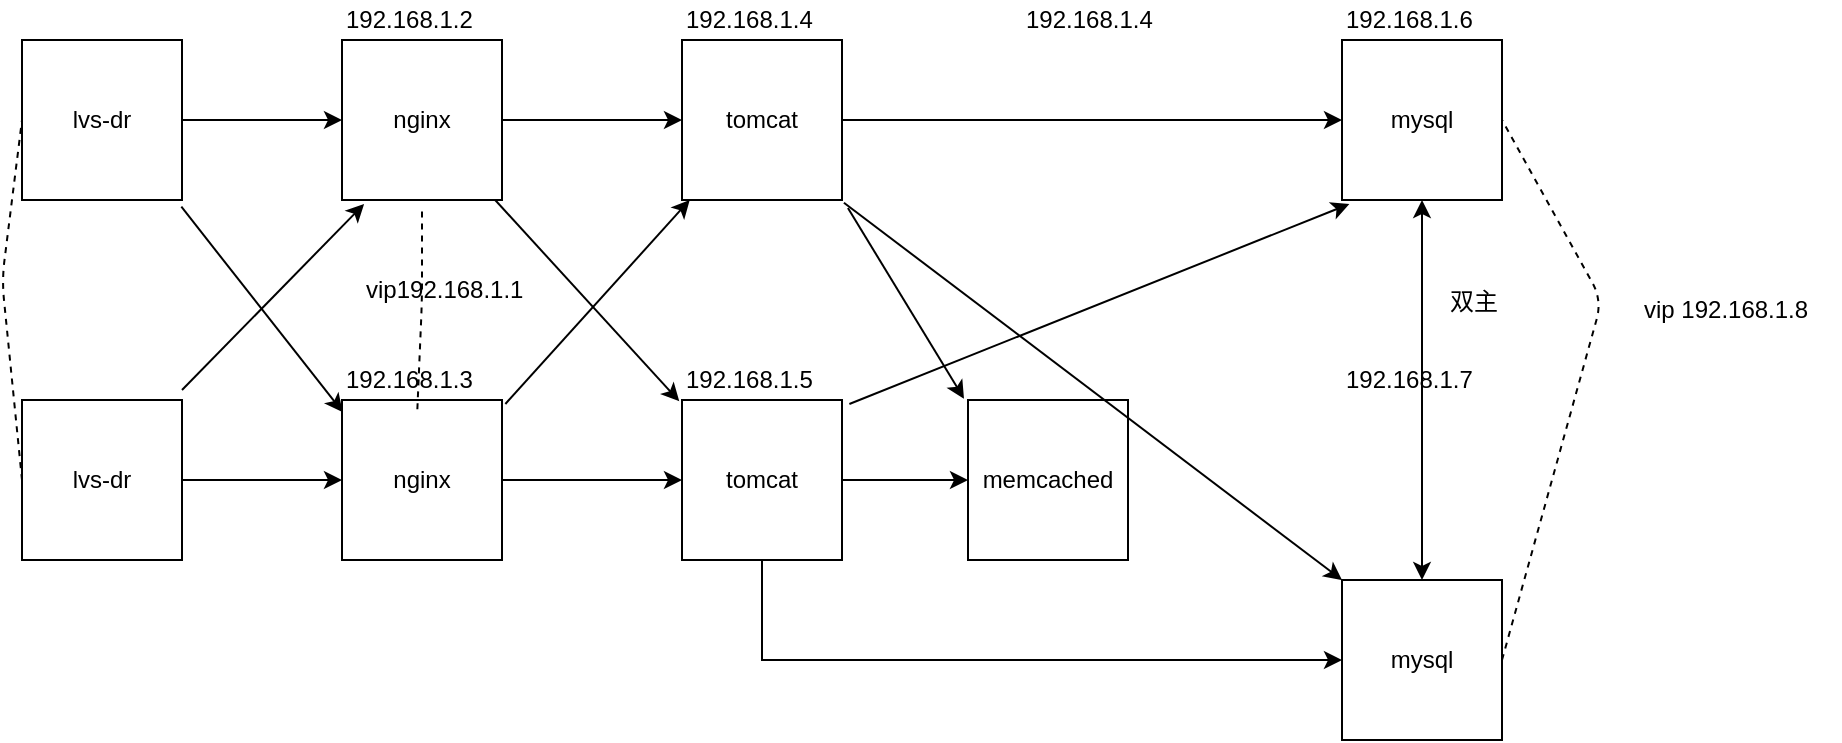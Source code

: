 <mxfile version="11.0.7" type="github"><diagram id="rJskmjGWSlKih9oM87cX" name="Page-1"><mxGraphModel dx="1588" dy="457" grid="1" gridSize="10" guides="1" tooltips="1" connect="1" arrows="1" fold="1" page="1" pageScale="1" pageWidth="827" pageHeight="1169" math="0" shadow="0"><root><mxCell id="0"/><mxCell id="1" parent="0"/><mxCell id="y2zLTApcOj7wIaiOQ2JM-25" style="edgeStyle=orthogonalEdgeStyle;rounded=0;orthogonalLoop=1;jettySize=auto;html=1;exitX=1;exitY=0.5;exitDx=0;exitDy=0;entryX=0.5;entryY=1;entryDx=0;entryDy=0;" parent="1" source="y2zLTApcOj7wIaiOQ2JM-1" target="y2zLTApcOj7wIaiOQ2JM-2" edge="1"><mxGeometry relative="1" as="geometry"/></mxCell><mxCell id="y2zLTApcOj7wIaiOQ2JM-1" value="nginx" style="whiteSpace=wrap;html=1;aspect=fixed;" parent="1" vertex="1"><mxGeometry x="100" y="150" width="80" height="80" as="geometry"/></mxCell><mxCell id="E06eXQoZrGp2BnK5OtwL-41" style="edgeStyle=orthogonalEdgeStyle;rounded=0;orthogonalLoop=1;jettySize=auto;html=1;entryX=0;entryY=0.5;entryDx=0;entryDy=0;" edge="1" parent="1" source="y2zLTApcOj7wIaiOQ2JM-2" target="y2zLTApcOj7wIaiOQ2JM-4"><mxGeometry relative="1" as="geometry"/></mxCell><mxCell id="y2zLTApcOj7wIaiOQ2JM-2" value="tomcat" style="whiteSpace=wrap;html=1;aspect=fixed;direction=south;" parent="1" vertex="1"><mxGeometry x="270" y="150" width="80" height="80" as="geometry"/></mxCell><mxCell id="y2zLTApcOj7wIaiOQ2JM-3" value="memcached" style="whiteSpace=wrap;html=1;aspect=fixed;" parent="1" vertex="1"><mxGeometry x="413" y="330" width="80" height="80" as="geometry"/></mxCell><mxCell id="y2zLTApcOj7wIaiOQ2JM-4" value="mysql" style="whiteSpace=wrap;html=1;aspect=fixed;" parent="1" vertex="1"><mxGeometry x="600" y="150" width="80" height="80" as="geometry"/></mxCell><mxCell id="y2zLTApcOj7wIaiOQ2JM-12" style="edgeStyle=orthogonalEdgeStyle;rounded=0;orthogonalLoop=1;jettySize=auto;html=1;exitX=1;exitY=0.5;exitDx=0;exitDy=0;" parent="1" source="y2zLTApcOj7wIaiOQ2JM-5" target="y2zLTApcOj7wIaiOQ2JM-6" edge="1"><mxGeometry relative="1" as="geometry"/></mxCell><mxCell id="y2zLTApcOj7wIaiOQ2JM-5" value="nginx" style="whiteSpace=wrap;html=1;aspect=fixed;" parent="1" vertex="1"><mxGeometry x="100" y="330" width="80" height="80" as="geometry"/></mxCell><mxCell id="E06eXQoZrGp2BnK5OtwL-36" style="edgeStyle=orthogonalEdgeStyle;rounded=0;orthogonalLoop=1;jettySize=auto;html=1;entryX=0;entryY=0.5;entryDx=0;entryDy=0;" edge="1" parent="1" source="y2zLTApcOj7wIaiOQ2JM-6" target="y2zLTApcOj7wIaiOQ2JM-8"><mxGeometry relative="1" as="geometry"><Array as="points"><mxPoint x="310" y="460"/></Array></mxGeometry></mxCell><mxCell id="E06eXQoZrGp2BnK5OtwL-38" style="edgeStyle=orthogonalEdgeStyle;rounded=0;orthogonalLoop=1;jettySize=auto;html=1;exitX=1;exitY=0.5;exitDx=0;exitDy=0;entryX=0;entryY=0.5;entryDx=0;entryDy=0;" edge="1" parent="1" source="y2zLTApcOj7wIaiOQ2JM-6" target="y2zLTApcOj7wIaiOQ2JM-3"><mxGeometry relative="1" as="geometry"/></mxCell><mxCell id="y2zLTApcOj7wIaiOQ2JM-6" value="tomcat" style="whiteSpace=wrap;html=1;aspect=fixed;" parent="1" vertex="1"><mxGeometry x="270" y="330" width="80" height="80" as="geometry"/></mxCell><mxCell id="y2zLTApcOj7wIaiOQ2JM-8" value="mysql" style="whiteSpace=wrap;html=1;aspect=fixed;" parent="1" vertex="1"><mxGeometry x="600" y="420" width="80" height="80" as="geometry"/></mxCell><mxCell id="y2zLTApcOj7wIaiOQ2JM-9" value="" style="endArrow=none;dashed=1;html=1;exitX=0.471;exitY=1.233;exitDx=0;exitDy=0;exitPerimeter=0;" parent="1" source="y2zLTApcOj7wIaiOQ2JM-20" edge="1"><mxGeometry width="50" height="50" relative="1" as="geometry"><mxPoint x="100" y="490" as="sourcePoint"/><mxPoint x="140" y="235" as="targetPoint"/><Array as="points"><mxPoint x="140" y="280"/></Array></mxGeometry></mxCell><mxCell id="y2zLTApcOj7wIaiOQ2JM-10" value="vip192.168.1.1" style="text;html=1;resizable=0;points=[];autosize=1;align=left;verticalAlign=top;spacingTop=-4;" parent="1" vertex="1"><mxGeometry x="110" y="265" width="90" height="20" as="geometry"/></mxCell><mxCell id="y2zLTApcOj7wIaiOQ2JM-19" value="192.168.1.2&lt;br&gt;" style="text;html=1;resizable=0;points=[];autosize=1;align=left;verticalAlign=top;spacingTop=-4;" parent="1" vertex="1"><mxGeometry x="100" y="130" width="80" height="20" as="geometry"/></mxCell><mxCell id="y2zLTApcOj7wIaiOQ2JM-20" value="192.168.1.3" style="text;html=1;resizable=0;points=[];autosize=1;align=left;verticalAlign=top;spacingTop=-4;" parent="1" vertex="1"><mxGeometry x="100" y="310" width="80" height="20" as="geometry"/></mxCell><mxCell id="y2zLTApcOj7wIaiOQ2JM-21" value="192.168.1.4&lt;br&gt;" style="text;html=1;resizable=0;points=[];autosize=1;align=left;verticalAlign=top;spacingTop=-4;" parent="1" vertex="1"><mxGeometry x="270" y="130" width="80" height="20" as="geometry"/></mxCell><mxCell id="y2zLTApcOj7wIaiOQ2JM-26" value="&lt;span style=&quot;font-family: &amp;#34;helvetica&amp;#34; , &amp;#34;arial&amp;#34; , sans-serif ; font-size: 0px&quot;&gt;1&lt;/span&gt;" style="text;html=1;resizable=0;points=[];autosize=1;align=left;verticalAlign=top;spacingTop=-4;" parent="1" vertex="1"><mxGeometry x="296" y="310" width="20" height="20" as="geometry"/></mxCell><mxCell id="y2zLTApcOj7wIaiOQ2JM-29" value="192.168.1.5&lt;br&gt;" style="text;html=1;resizable=0;points=[];autosize=1;align=left;verticalAlign=top;spacingTop=-4;" parent="1" vertex="1"><mxGeometry x="270" y="310" width="80" height="20" as="geometry"/></mxCell><mxCell id="y2zLTApcOj7wIaiOQ2JM-39" value="" style="endArrow=classic;html=1;entryX=-0.017;entryY=1.033;entryDx=0;entryDy=0;entryPerimeter=0;" parent="1" source="y2zLTApcOj7wIaiOQ2JM-1" target="y2zLTApcOj7wIaiOQ2JM-29" edge="1"><mxGeometry width="50" height="50" relative="1" as="geometry"><mxPoint x="190" y="303" as="sourcePoint"/><mxPoint x="240" y="253" as="targetPoint"/><Array as="points"/></mxGeometry></mxCell><mxCell id="y2zLTApcOj7wIaiOQ2JM-43" value="" style="endArrow=classic;startArrow=classic;html=1;entryX=0.5;entryY=1;entryDx=0;entryDy=0;exitX=0.5;exitY=0;exitDx=0;exitDy=0;" parent="1" source="y2zLTApcOj7wIaiOQ2JM-8" target="y2zLTApcOj7wIaiOQ2JM-4" edge="1"><mxGeometry width="50" height="50" relative="1" as="geometry"><mxPoint x="615" y="305" as="sourcePoint"/><mxPoint x="665" y="255" as="targetPoint"/></mxGeometry></mxCell><mxCell id="y2zLTApcOj7wIaiOQ2JM-44" value="双主" style="text;html=1;resizable=0;points=[];autosize=1;align=left;verticalAlign=top;spacingTop=-4;" parent="1" vertex="1"><mxGeometry x="652" y="271" width="40" height="20" as="geometry"/></mxCell><mxCell id="y2zLTApcOj7wIaiOQ2JM-45" value="" style="endArrow=none;dashed=1;html=1;entryX=1;entryY=0.5;entryDx=0;entryDy=0;exitX=1;exitY=0.5;exitDx=0;exitDy=0;" parent="1" source="y2zLTApcOj7wIaiOQ2JM-8" target="y2zLTApcOj7wIaiOQ2JM-4" edge="1"><mxGeometry width="50" height="50" relative="1" as="geometry"><mxPoint x="720" y="296" as="sourcePoint"/><mxPoint x="770" y="246" as="targetPoint"/><Array as="points"><mxPoint x="730" y="280"/></Array></mxGeometry></mxCell><mxCell id="E06eXQoZrGp2BnK5OtwL-31" style="edgeStyle=orthogonalEdgeStyle;rounded=0;orthogonalLoop=1;jettySize=auto;html=1;exitX=1;exitY=0.5;exitDx=0;exitDy=0;entryX=0;entryY=0.5;entryDx=0;entryDy=0;" edge="1" parent="1" source="y2zLTApcOj7wIaiOQ2JM-47" target="y2zLTApcOj7wIaiOQ2JM-1"><mxGeometry relative="1" as="geometry"/></mxCell><mxCell id="y2zLTApcOj7wIaiOQ2JM-47" value="lvs-dr" style="whiteSpace=wrap;html=1;aspect=fixed;" parent="1" vertex="1"><mxGeometry x="-60" y="150" width="80" height="80" as="geometry"/></mxCell><mxCell id="y2zLTApcOj7wIaiOQ2JM-48" value="" style="endArrow=classic;html=1;exitX=1.021;exitY=1.1;exitDx=0;exitDy=0;exitPerimeter=0;" parent="1" source="y2zLTApcOj7wIaiOQ2JM-20" target="y2zLTApcOj7wIaiOQ2JM-2" edge="1"><mxGeometry width="50" height="50" relative="1" as="geometry"><mxPoint x="210" y="296" as="sourcePoint"/><mxPoint x="250" y="246" as="targetPoint"/></mxGeometry></mxCell><mxCell id="y2zLTApcOj7wIaiOQ2JM-49" value="192.168.1.4&lt;br&gt;" style="text;html=1;resizable=0;points=[];autosize=1;align=left;verticalAlign=top;spacingTop=-4;" parent="1" vertex="1"><mxGeometry x="440" y="130" width="80" height="20" as="geometry"/></mxCell><mxCell id="y2zLTApcOj7wIaiOQ2JM-52" value="192.168.1.6" style="text;html=1;resizable=0;points=[];autosize=1;align=left;verticalAlign=top;spacingTop=-4;" parent="1" vertex="1"><mxGeometry x="600" y="130" width="80" height="20" as="geometry"/></mxCell><mxCell id="y2zLTApcOj7wIaiOQ2JM-53" value="192.168.1.7" style="text;html=1;resizable=0;points=[];autosize=1;align=left;verticalAlign=top;spacingTop=-4;" parent="1" vertex="1"><mxGeometry x="600" y="310" width="80" height="20" as="geometry"/></mxCell><mxCell id="y2zLTApcOj7wIaiOQ2JM-54" value="vip 192.168.1.8&lt;br&gt;" style="text;html=1;resizable=0;points=[];autosize=1;align=left;verticalAlign=top;spacingTop=-4;" parent="1" vertex="1"><mxGeometry x="749" y="275" width="100" height="20" as="geometry"/></mxCell><mxCell id="E06eXQoZrGp2BnK5OtwL-32" style="edgeStyle=orthogonalEdgeStyle;rounded=0;orthogonalLoop=1;jettySize=auto;html=1;exitX=1;exitY=0.5;exitDx=0;exitDy=0;entryX=0;entryY=0.5;entryDx=0;entryDy=0;" edge="1" parent="1" source="y2zLTApcOj7wIaiOQ2JM-55" target="y2zLTApcOj7wIaiOQ2JM-5"><mxGeometry relative="1" as="geometry"/></mxCell><mxCell id="y2zLTApcOj7wIaiOQ2JM-55" value="lvs-dr" style="whiteSpace=wrap;html=1;aspect=fixed;" parent="1" vertex="1"><mxGeometry x="-60" y="330" width="80" height="80" as="geometry"/></mxCell><mxCell id="E06eXQoZrGp2BnK5OtwL-33" value="" style="endArrow=none;dashed=1;html=1;entryX=0;entryY=0.5;entryDx=0;entryDy=0;exitX=0;exitY=0.5;exitDx=0;exitDy=0;" edge="1" parent="1" source="y2zLTApcOj7wIaiOQ2JM-55" target="y2zLTApcOj7wIaiOQ2JM-47"><mxGeometry width="50" height="50" relative="1" as="geometry"><mxPoint x="-40" y="480" as="sourcePoint"/><mxPoint x="10" y="430" as="targetPoint"/><Array as="points"><mxPoint x="-70" y="270"/></Array></mxGeometry></mxCell><mxCell id="E06eXQoZrGp2BnK5OtwL-34" value="" style="endArrow=classic;html=1;entryX=0.138;entryY=1.025;entryDx=0;entryDy=0;entryPerimeter=0;" edge="1" parent="1" target="y2zLTApcOj7wIaiOQ2JM-1"><mxGeometry width="50" height="50" relative="1" as="geometry"><mxPoint x="20" y="325" as="sourcePoint"/><mxPoint x="70" y="275" as="targetPoint"/></mxGeometry></mxCell><mxCell id="E06eXQoZrGp2BnK5OtwL-35" value="" style="endArrow=classic;html=1;entryX=0.004;entryY=1.3;entryDx=0;entryDy=0;entryPerimeter=0;exitX=0.996;exitY=1.042;exitDx=0;exitDy=0;exitPerimeter=0;" edge="1" parent="1" source="y2zLTApcOj7wIaiOQ2JM-47" target="y2zLTApcOj7wIaiOQ2JM-20"><mxGeometry width="50" height="50" relative="1" as="geometry"><mxPoint x="30" y="290" as="sourcePoint"/><mxPoint x="70" y="245" as="targetPoint"/><Array as="points"/></mxGeometry></mxCell><mxCell id="E06eXQoZrGp2BnK5OtwL-39" value="" style="endArrow=classic;html=1;entryX=0.046;entryY=1.025;entryDx=0;entryDy=0;entryPerimeter=0;exitX=1.046;exitY=1.1;exitDx=0;exitDy=0;exitPerimeter=0;" edge="1" parent="1" source="y2zLTApcOj7wIaiOQ2JM-29" target="y2zLTApcOj7wIaiOQ2JM-4"><mxGeometry width="50" height="50" relative="1" as="geometry"><mxPoint x="430" y="296" as="sourcePoint"/><mxPoint x="480" y="246" as="targetPoint"/><Array as="points"/></mxGeometry></mxCell><mxCell id="E06eXQoZrGp2BnK5OtwL-40" value="" style="endArrow=classic;html=1;entryX=0;entryY=0;entryDx=0;entryDy=0;entryPerimeter=0;exitX=1.017;exitY=-0.012;exitDx=0;exitDy=0;exitPerimeter=0;" edge="1" parent="1" source="y2zLTApcOj7wIaiOQ2JM-2" target="y2zLTApcOj7wIaiOQ2JM-8"><mxGeometry width="50" height="50" relative="1" as="geometry"><mxPoint x="363.68" y="342" as="sourcePoint"/><mxPoint x="613.68" y="242" as="targetPoint"/><Array as="points"/></mxGeometry></mxCell><mxCell id="E06eXQoZrGp2BnK5OtwL-42" value="" style="endArrow=classic;html=1;entryX=-0.025;entryY=-0.008;entryDx=0;entryDy=0;entryPerimeter=0;exitX=1.05;exitY=-0.037;exitDx=0;exitDy=0;exitPerimeter=0;" edge="1" parent="1" source="y2zLTApcOj7wIaiOQ2JM-2" target="y2zLTApcOj7wIaiOQ2JM-3"><mxGeometry width="50" height="50" relative="1" as="geometry"><mxPoint x="328.46" y="249.86" as="sourcePoint"/><mxPoint x="577.5" y="438.5" as="targetPoint"/><Array as="points"/></mxGeometry></mxCell></root></mxGraphModel></diagram></mxfile>